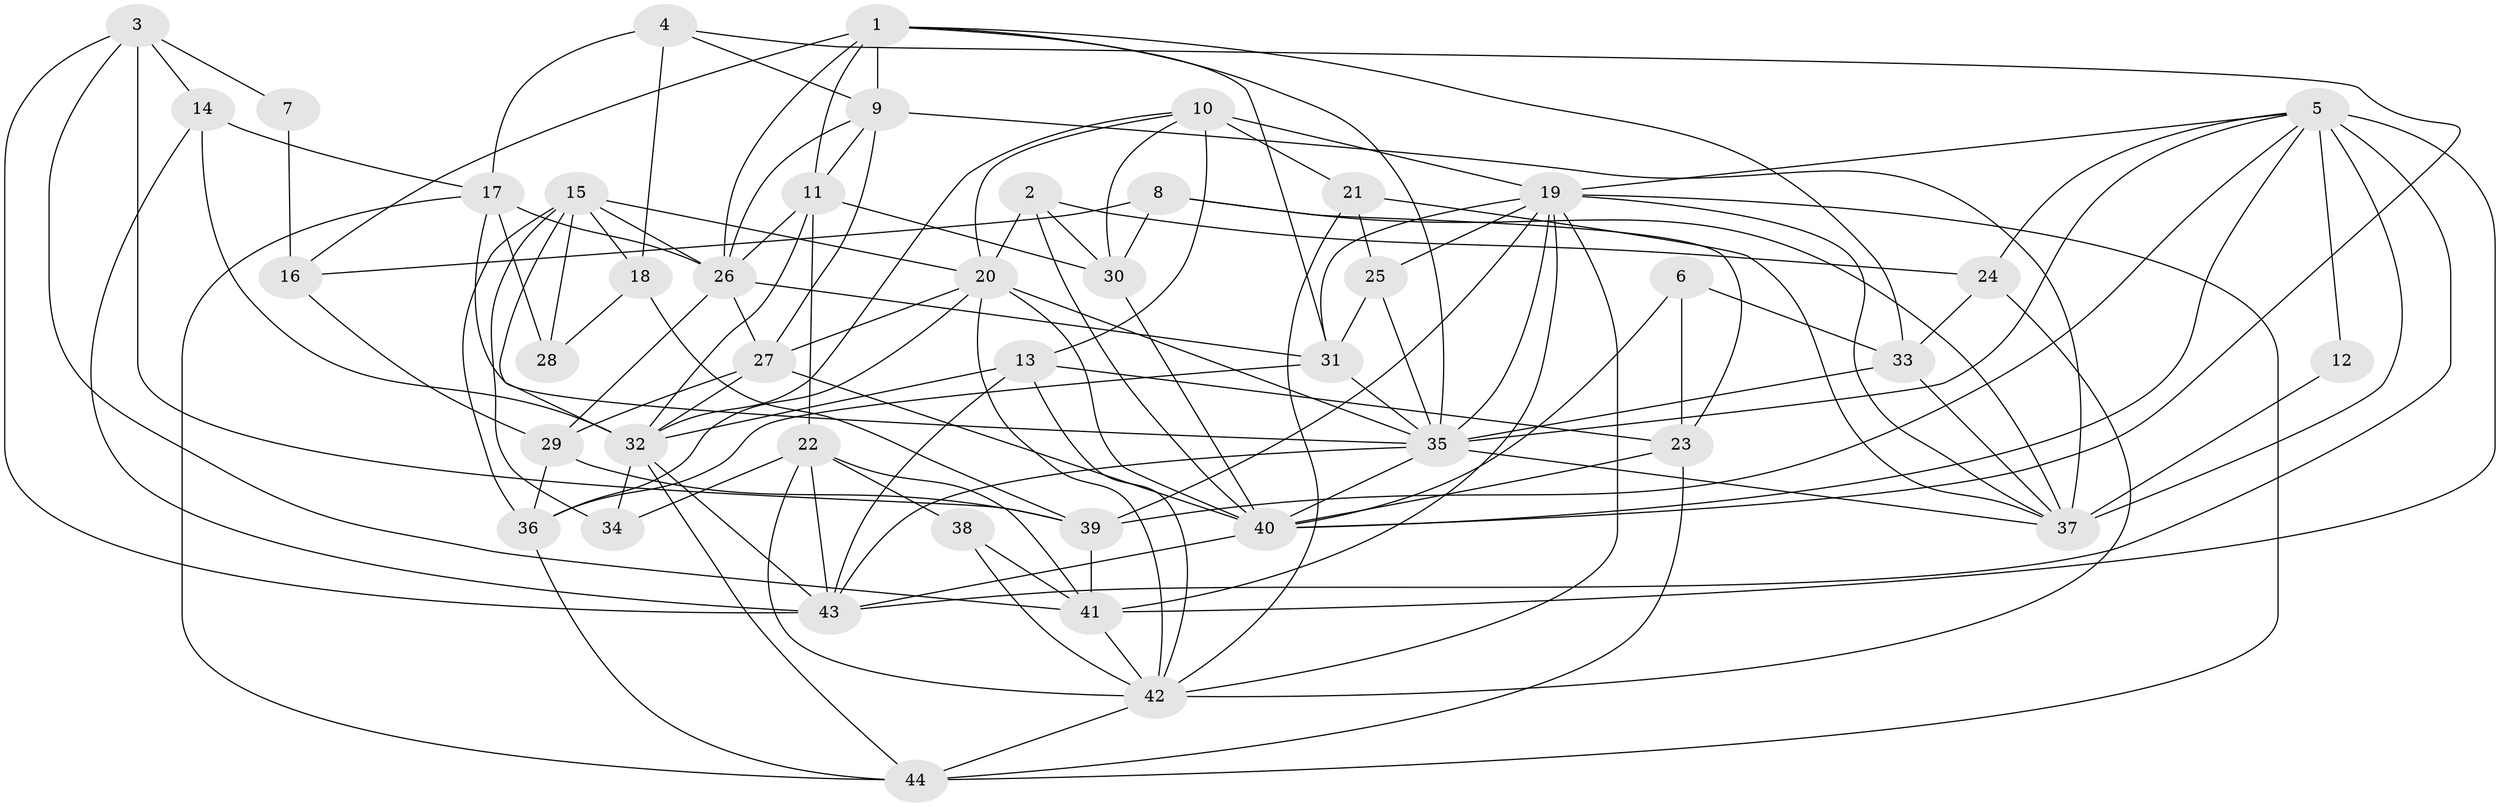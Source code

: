 // original degree distribution, {3: 0.26851851851851855, 2: 0.12037037037037036, 5: 0.21296296296296297, 4: 0.26851851851851855, 6: 0.09259259259259259, 7: 0.037037037037037035}
// Generated by graph-tools (version 1.1) at 2025/37/03/04/25 23:37:09]
// undirected, 44 vertices, 126 edges
graph export_dot {
  node [color=gray90,style=filled];
  1;
  2;
  3;
  4;
  5;
  6;
  7;
  8;
  9;
  10;
  11;
  12;
  13;
  14;
  15;
  16;
  17;
  18;
  19;
  20;
  21;
  22;
  23;
  24;
  25;
  26;
  27;
  28;
  29;
  30;
  31;
  32;
  33;
  34;
  35;
  36;
  37;
  38;
  39;
  40;
  41;
  42;
  43;
  44;
  1 -- 9 [weight=1.0];
  1 -- 11 [weight=1.0];
  1 -- 16 [weight=2.0];
  1 -- 26 [weight=1.0];
  1 -- 31 [weight=1.0];
  1 -- 33 [weight=2.0];
  1 -- 35 [weight=1.0];
  2 -- 20 [weight=1.0];
  2 -- 24 [weight=1.0];
  2 -- 30 [weight=1.0];
  2 -- 40 [weight=1.0];
  3 -- 7 [weight=1.0];
  3 -- 14 [weight=1.0];
  3 -- 39 [weight=1.0];
  3 -- 41 [weight=1.0];
  3 -- 43 [weight=1.0];
  4 -- 9 [weight=1.0];
  4 -- 17 [weight=1.0];
  4 -- 18 [weight=1.0];
  4 -- 40 [weight=1.0];
  5 -- 12 [weight=2.0];
  5 -- 19 [weight=1.0];
  5 -- 24 [weight=1.0];
  5 -- 35 [weight=1.0];
  5 -- 37 [weight=1.0];
  5 -- 39 [weight=1.0];
  5 -- 40 [weight=1.0];
  5 -- 41 [weight=2.0];
  5 -- 43 [weight=1.0];
  6 -- 23 [weight=1.0];
  6 -- 33 [weight=1.0];
  6 -- 40 [weight=1.0];
  7 -- 16 [weight=1.0];
  8 -- 16 [weight=1.0];
  8 -- 23 [weight=1.0];
  8 -- 30 [weight=1.0];
  8 -- 37 [weight=1.0];
  9 -- 11 [weight=1.0];
  9 -- 26 [weight=1.0];
  9 -- 27 [weight=1.0];
  9 -- 37 [weight=1.0];
  10 -- 13 [weight=1.0];
  10 -- 19 [weight=1.0];
  10 -- 20 [weight=1.0];
  10 -- 21 [weight=2.0];
  10 -- 30 [weight=1.0];
  10 -- 32 [weight=1.0];
  11 -- 22 [weight=1.0];
  11 -- 26 [weight=2.0];
  11 -- 30 [weight=1.0];
  11 -- 32 [weight=1.0];
  12 -- 37 [weight=2.0];
  13 -- 23 [weight=3.0];
  13 -- 32 [weight=1.0];
  13 -- 42 [weight=1.0];
  13 -- 43 [weight=1.0];
  14 -- 17 [weight=1.0];
  14 -- 32 [weight=1.0];
  14 -- 43 [weight=1.0];
  15 -- 18 [weight=1.0];
  15 -- 20 [weight=2.0];
  15 -- 26 [weight=1.0];
  15 -- 28 [weight=2.0];
  15 -- 32 [weight=1.0];
  15 -- 34 [weight=1.0];
  15 -- 36 [weight=1.0];
  16 -- 29 [weight=1.0];
  17 -- 26 [weight=1.0];
  17 -- 28 [weight=1.0];
  17 -- 35 [weight=2.0];
  17 -- 44 [weight=1.0];
  18 -- 28 [weight=1.0];
  18 -- 39 [weight=1.0];
  19 -- 25 [weight=1.0];
  19 -- 31 [weight=1.0];
  19 -- 35 [weight=1.0];
  19 -- 37 [weight=1.0];
  19 -- 39 [weight=1.0];
  19 -- 41 [weight=1.0];
  19 -- 42 [weight=1.0];
  19 -- 44 [weight=1.0];
  20 -- 27 [weight=1.0];
  20 -- 35 [weight=1.0];
  20 -- 36 [weight=1.0];
  20 -- 40 [weight=1.0];
  20 -- 42 [weight=1.0];
  21 -- 25 [weight=2.0];
  21 -- 37 [weight=1.0];
  21 -- 42 [weight=1.0];
  22 -- 34 [weight=2.0];
  22 -- 38 [weight=2.0];
  22 -- 41 [weight=1.0];
  22 -- 42 [weight=1.0];
  22 -- 43 [weight=2.0];
  23 -- 40 [weight=1.0];
  23 -- 44 [weight=1.0];
  24 -- 33 [weight=1.0];
  24 -- 42 [weight=1.0];
  25 -- 31 [weight=2.0];
  25 -- 35 [weight=1.0];
  26 -- 27 [weight=1.0];
  26 -- 29 [weight=1.0];
  26 -- 31 [weight=2.0];
  27 -- 29 [weight=1.0];
  27 -- 32 [weight=1.0];
  27 -- 40 [weight=1.0];
  29 -- 36 [weight=1.0];
  29 -- 39 [weight=1.0];
  30 -- 40 [weight=1.0];
  31 -- 35 [weight=2.0];
  31 -- 36 [weight=1.0];
  32 -- 34 [weight=1.0];
  32 -- 43 [weight=1.0];
  32 -- 44 [weight=1.0];
  33 -- 35 [weight=1.0];
  33 -- 37 [weight=1.0];
  35 -- 37 [weight=1.0];
  35 -- 40 [weight=1.0];
  35 -- 43 [weight=1.0];
  36 -- 44 [weight=1.0];
  38 -- 41 [weight=1.0];
  38 -- 42 [weight=1.0];
  39 -- 41 [weight=1.0];
  40 -- 43 [weight=1.0];
  41 -- 42 [weight=1.0];
  42 -- 44 [weight=1.0];
}
